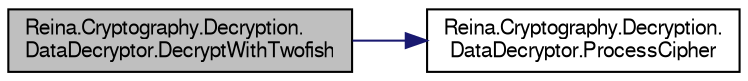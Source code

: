 digraph "Reina.Cryptography.Decryption.DataDecryptor.DecryptWithTwofish"
{
 // LATEX_PDF_SIZE
  edge [fontname="FreeSans",fontsize="10",labelfontname="FreeSans",labelfontsize="10"];
  node [fontname="FreeSans",fontsize="10",shape=record];
  rankdir="LR";
  Node1 [label="Reina.Cryptography.Decryption.\lDataDecryptor.DecryptWithTwofish",height=0.2,width=0.4,color="black", fillcolor="grey75", style="filled", fontcolor="black",tooltip="Decrypts the data using the Twofish algorithm in CBC mode with PKCS7 padding."];
  Node1 -> Node2 [color="midnightblue",fontsize="10",style="solid",fontname="FreeSans"];
  Node2 [label="Reina.Cryptography.Decryption.\lDataDecryptor.ProcessCipher",height=0.2,width=0.4,color="black", fillcolor="white", style="filled",URL="$class_reina_1_1_cryptography_1_1_decryption_1_1_data_decryptor.html#a7f059ba94892fac39942837709d811a9",tooltip="Processes the cipher operation (decryption) on the given input data."];
}
